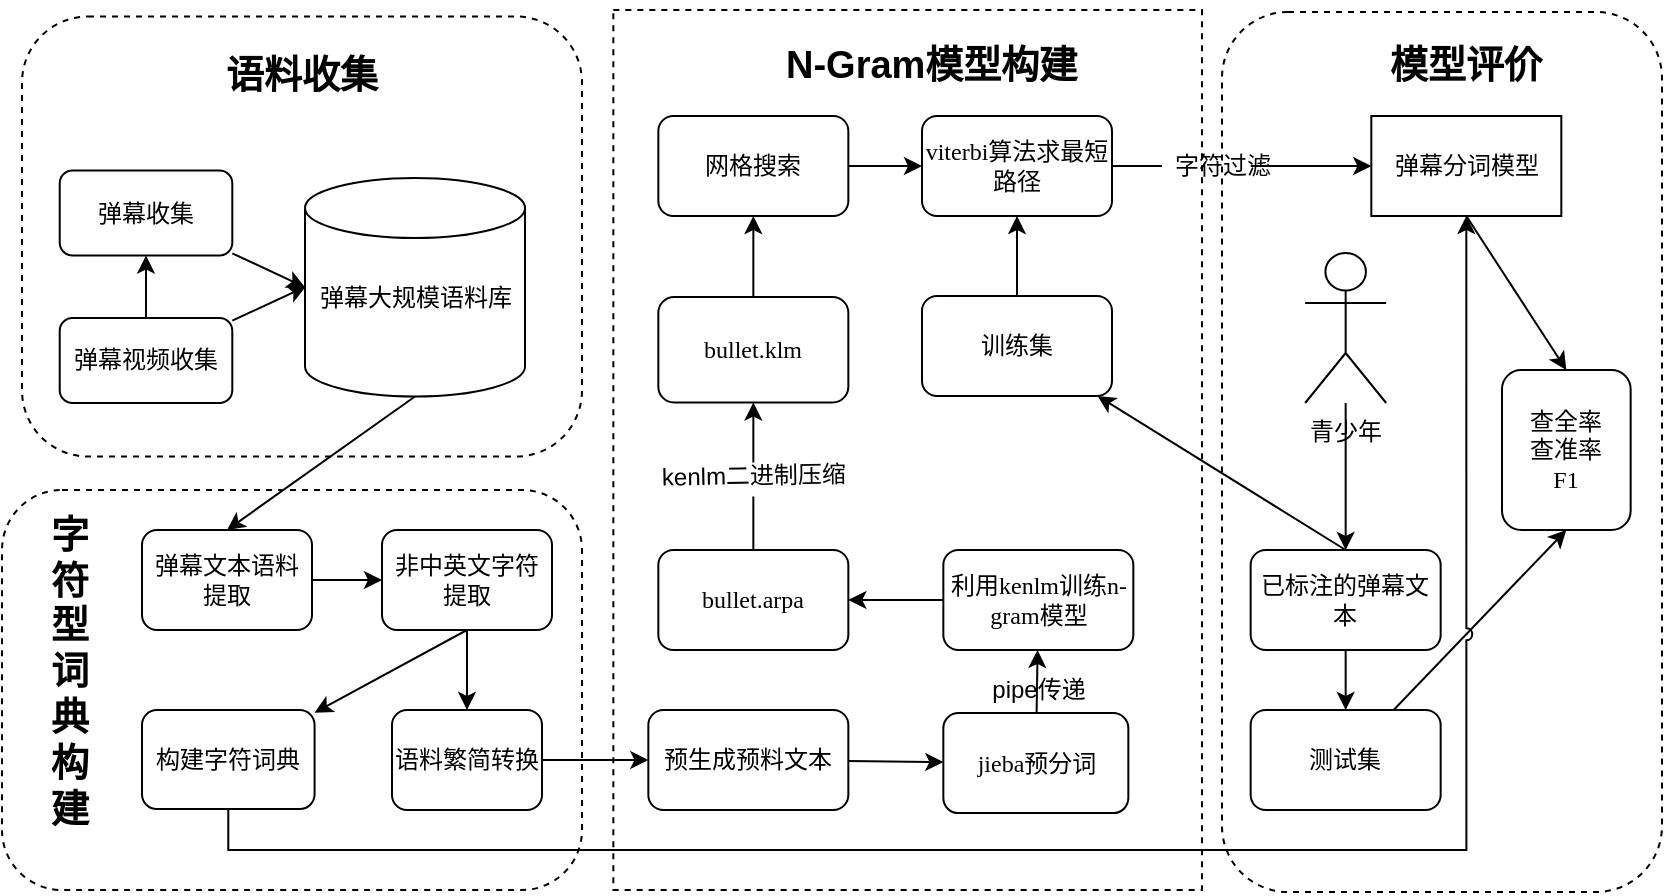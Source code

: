 <mxfile version="14.6.13" type="device"><diagram id="f97t4_woMF-mGAw-znER" name="第 1 页"><mxGraphModel dx="904" dy="567" grid="1" gridSize="10" guides="1" tooltips="1" connect="1" arrows="1" fold="1" page="1" pageScale="1" pageWidth="827" pageHeight="1169" math="0" shadow="0"><root><mxCell id="0"/><mxCell id="1" parent="0"/><mxCell id="I88J0ys4kbifwH7eSQ3S-60" value="" style="rounded=1;whiteSpace=wrap;html=1;fillColor=none;dashed=1;" parent="1" vertex="1"><mxGeometry x="660" y="71" width="220" height="440" as="geometry"/></mxCell><mxCell id="I88J0ys4kbifwH7eSQ3S-49" value="" style="rounded=1;whiteSpace=wrap;html=1;fillColor=none;dashed=1;" parent="1" vertex="1"><mxGeometry x="50" y="310" width="290" height="200" as="geometry"/></mxCell><mxCell id="I88J0ys4kbifwH7eSQ3S-47" value="" style="rounded=1;whiteSpace=wrap;html=1;fillColor=none;dashed=1;" parent="1" vertex="1"><mxGeometry x="60" y="73.25" width="280" height="220" as="geometry"/></mxCell><mxCell id="kdEfL1k53JhNIqCWkjUA-17" value="" style="rounded=0;whiteSpace=wrap;html=1;fillColor=none;dashed=1;" parent="1" vertex="1"><mxGeometry x="355.67" y="70" width="294.33" height="440" as="geometry"/></mxCell><mxCell id="kdEfL1k53JhNIqCWkjUA-6" value="" style="rounded=0;orthogonalLoop=1;jettySize=auto;html=1;" parent="1" source="kdEfL1k53JhNIqCWkjUA-2" target="kdEfL1k53JhNIqCWkjUA-5" edge="1"><mxGeometry relative="1" as="geometry"/></mxCell><mxCell id="kdEfL1k53JhNIqCWkjUA-2" value="预生成预料文本" style="rounded=1;whiteSpace=wrap;html=1;shadow=0;labelBackgroundColor=none;strokeWidth=1;fontFamily=Verdana;fontSize=12;align=center;" parent="1" vertex="1"><mxGeometry x="373.17" y="420" width="100" height="50" as="geometry"/></mxCell><mxCell id="I88J0ys4kbifwH7eSQ3S-15" value="" style="edgeStyle=none;rounded=0;orthogonalLoop=1;jettySize=auto;html=1;" parent="1" source="kdEfL1k53JhNIqCWkjUA-5" target="I88J0ys4kbifwH7eSQ3S-14" edge="1"><mxGeometry relative="1" as="geometry"/></mxCell><mxCell id="kdEfL1k53JhNIqCWkjUA-5" value="jieba预分词" style="rounded=1;whiteSpace=wrap;html=1;shadow=0;labelBackgroundColor=none;strokeWidth=1;fontFamily=Verdana;fontSize=12;align=center;" parent="1" vertex="1"><mxGeometry x="520.67" y="421.56" width="92.5" height="50" as="geometry"/></mxCell><mxCell id="kdEfL1k53JhNIqCWkjUA-16" value="&lt;div style=&quot;&quot;&gt;&lt;span&gt;N-Gram模型构建&lt;/span&gt;&lt;/div&gt;" style="text;html=1;strokeColor=none;fillColor=none;align=left;verticalAlign=middle;whiteSpace=wrap;rounded=0;dashed=1;fontStyle=1;fontSize=19;" parent="1" vertex="1"><mxGeometry x="440" y="81.5" width="150" height="32.25" as="geometry"/></mxCell><mxCell id="I88J0ys4kbifwH7eSQ3S-81" style="edgeStyle=none;rounded=0;orthogonalLoop=1;jettySize=auto;html=1;entryX=0;entryY=0.5;entryDx=0;entryDy=0;" parent="1" source="I88J0ys4kbifwH7eSQ3S-1" target="kdEfL1k53JhNIqCWkjUA-2" edge="1"><mxGeometry relative="1" as="geometry"/></mxCell><mxCell id="I88J0ys4kbifwH7eSQ3S-1" value="&lt;div&gt;语料繁简转换&lt;/div&gt;" style="rounded=1;whiteSpace=wrap;html=1;shadow=0;labelBackgroundColor=none;strokeWidth=1;fontFamily=Verdana;fontSize=12;align=center;" parent="1" vertex="1"><mxGeometry x="245" y="420" width="75" height="50" as="geometry"/></mxCell><mxCell id="I88J0ys4kbifwH7eSQ3S-11" value="" style="edgeStyle=none;rounded=0;orthogonalLoop=1;jettySize=auto;html=1;exitX=0.5;exitY=1;exitDx=0;exitDy=0;" parent="1" source="I88J0ys4kbifwH7eSQ3S-9" target="I88J0ys4kbifwH7eSQ3S-6" edge="1"><mxGeometry relative="1" as="geometry"/></mxCell><mxCell id="I88J0ys4kbifwH7eSQ3S-80" value="" style="edgeStyle=none;rounded=0;orthogonalLoop=1;jettySize=auto;html=1;" parent="1" source="I88J0ys4kbifwH7eSQ3S-9" target="I88J0ys4kbifwH7eSQ3S-1" edge="1"><mxGeometry relative="1" as="geometry"/></mxCell><mxCell id="I88J0ys4kbifwH7eSQ3S-9" value="非中英文字符提取" style="rounded=1;whiteSpace=wrap;html=1;shadow=0;labelBackgroundColor=none;strokeWidth=1;fontFamily=Verdana;fontSize=12;align=center;" parent="1" vertex="1"><mxGeometry x="240.0" y="330" width="85" height="50" as="geometry"/></mxCell><mxCell id="I88J0ys4kbifwH7eSQ3S-52" value="" style="edgeStyle=none;rounded=0;orthogonalLoop=1;jettySize=auto;html=1;" parent="1" source="I88J0ys4kbifwH7eSQ3S-14" target="I88J0ys4kbifwH7eSQ3S-51" edge="1"><mxGeometry relative="1" as="geometry"/></mxCell><mxCell id="I88J0ys4kbifwH7eSQ3S-14" value="利用kenlm训练n-gram模型" style="rounded=1;whiteSpace=wrap;html=1;shadow=0;labelBackgroundColor=none;strokeWidth=1;fontFamily=Verdana;fontSize=12;align=center;" parent="1" vertex="1"><mxGeometry x="520.67" y="340.0" width="95" height="50" as="geometry"/></mxCell><mxCell id="I88J0ys4kbifwH7eSQ3S-16" value="pipe传递" style="text;html=1;align=center;verticalAlign=middle;resizable=0;points=[];autosize=1;strokeColor=none;rotation=0;" parent="1" vertex="1"><mxGeometry x="538.17" y="400.0" width="60" height="20" as="geometry"/></mxCell><mxCell id="I88J0ys4kbifwH7eSQ3S-27" value="" style="edgeStyle=none;rounded=0;orthogonalLoop=1;jettySize=auto;html=1;" parent="1" source="I88J0ys4kbifwH7eSQ3S-18" target="I88J0ys4kbifwH7eSQ3S-26" edge="1"><mxGeometry relative="1" as="geometry"/></mxCell><mxCell id="I88J0ys4kbifwH7eSQ3S-18" value="bullet.klm" style="rounded=1;whiteSpace=wrap;html=1;shadow=0;labelBackgroundColor=none;strokeWidth=1;fontFamily=Verdana;fontSize=12;align=center;" parent="1" vertex="1"><mxGeometry x="378.17" y="213.5" width="95" height="52.75" as="geometry"/></mxCell><mxCell id="I88J0ys4kbifwH7eSQ3S-31" value="" style="edgeStyle=none;rounded=0;orthogonalLoop=1;jettySize=auto;html=1;" parent="1" source="I88J0ys4kbifwH7eSQ3S-26" target="I88J0ys4kbifwH7eSQ3S-30" edge="1"><mxGeometry relative="1" as="geometry"/></mxCell><mxCell id="I88J0ys4kbifwH7eSQ3S-26" value="网格搜索" style="rounded=1;whiteSpace=wrap;html=1;shadow=0;labelBackgroundColor=none;strokeWidth=1;fontFamily=Verdana;fontSize=12;align=center;" parent="1" vertex="1"><mxGeometry x="378.17" y="123" width="95" height="50" as="geometry"/></mxCell><mxCell id="I88J0ys4kbifwH7eSQ3S-62" value="" style="edgeStyle=none;rounded=0;orthogonalLoop=1;jettySize=auto;html=1;exitX=0.5;exitY=0;exitDx=0;exitDy=0;" parent="1" source="I88J0ys4kbifwH7eSQ3S-28" target="I88J0ys4kbifwH7eSQ3S-61" edge="1"><mxGeometry relative="1" as="geometry"><mxPoint x="690" y="230" as="sourcePoint"/></mxGeometry></mxCell><mxCell id="I88J0ys4kbifwH7eSQ3S-87" value="" style="edgeStyle=none;rounded=0;orthogonalLoop=1;jettySize=auto;html=1;" parent="1" source="I88J0ys4kbifwH7eSQ3S-28" target="I88J0ys4kbifwH7eSQ3S-63" edge="1"><mxGeometry relative="1" as="geometry"/></mxCell><mxCell id="I88J0ys4kbifwH7eSQ3S-28" value="已标注的弹幕文本" style="rounded=1;whiteSpace=wrap;html=1;shadow=0;labelBackgroundColor=none;strokeWidth=1;fontFamily=Verdana;fontSize=12;align=center;" parent="1" vertex="1"><mxGeometry x="674.33" y="340" width="95" height="50" as="geometry"/></mxCell><mxCell id="I88J0ys4kbifwH7eSQ3S-42" value="" style="edgeStyle=none;rounded=0;orthogonalLoop=1;jettySize=auto;html=1;startArrow=none;entryX=0;entryY=0.5;entryDx=0;entryDy=0;" parent="1" target="I88J0ys4kbifwH7eSQ3S-41" edge="1"><mxGeometry relative="1" as="geometry"><mxPoint x="674.33" y="148" as="sourcePoint"/><mxPoint x="674.33" y="140.931" as="targetPoint"/></mxGeometry></mxCell><mxCell id="I88J0ys4kbifwH7eSQ3S-30" value="viterbi算法求最短路径" style="rounded=1;whiteSpace=wrap;html=1;shadow=0;labelBackgroundColor=none;strokeWidth=1;fontFamily=Verdana;fontSize=12;align=center;" parent="1" vertex="1"><mxGeometry x="510.0" y="123" width="95" height="50" as="geometry"/></mxCell><mxCell id="I88J0ys4kbifwH7eSQ3S-79" value="" style="edgeStyle=none;rounded=0;orthogonalLoop=1;jettySize=auto;html=1;entryX=0.5;entryY=0;entryDx=0;entryDy=0;exitX=0.5;exitY=1;exitDx=0;exitDy=0;exitPerimeter=0;" parent="1" source="I88J0ys4kbifwH7eSQ3S-32" target="I88J0ys4kbifwH7eSQ3S-82" edge="1"><mxGeometry relative="1" as="geometry"/></mxCell><mxCell id="I88J0ys4kbifwH7eSQ3S-32" value="&lt;div style=&quot;font-family: &amp;#34;verdana&amp;#34;&quot;&gt;弹幕大规模语料库&lt;/div&gt;&lt;div style=&quot;font-family: &amp;#34;verdana&amp;#34;&quot;&gt;&lt;br&gt;&lt;/div&gt;" style="shape=cylinder3;whiteSpace=wrap;html=1;boundedLbl=1;backgroundOutline=1;size=15;" parent="1" vertex="1"><mxGeometry x="201.5" y="154" width="110" height="109.25" as="geometry"/></mxCell><mxCell id="I88J0ys4kbifwH7eSQ3S-67" value="" style="edgeStyle=none;rounded=0;orthogonalLoop=1;jettySize=auto;html=1;exitX=0.5;exitY=1;exitDx=0;exitDy=0;entryX=0.5;entryY=0;entryDx=0;entryDy=0;" parent="1" source="I88J0ys4kbifwH7eSQ3S-41" target="I88J0ys4kbifwH7eSQ3S-65" edge="1"><mxGeometry relative="1" as="geometry"><mxPoint x="839.33" y="257" as="targetPoint"/></mxGeometry></mxCell><mxCell id="I88J0ys4kbifwH7eSQ3S-41" value="弹幕分词模型" style="rounded=0;whiteSpace=wrap;html=1;shadow=0;labelBackgroundColor=none;strokeWidth=1;fontFamily=Verdana;fontSize=12;align=center;" parent="1" vertex="1"><mxGeometry x="734.66" y="123" width="95" height="50" as="geometry"/></mxCell><mxCell id="I88J0ys4kbifwH7eSQ3S-45" value="" style="edgeStyle=none;rounded=0;orthogonalLoop=1;jettySize=auto;html=1;" parent="1" source="I88J0ys4kbifwH7eSQ3S-43" target="I88J0ys4kbifwH7eSQ3S-44" edge="1"><mxGeometry relative="1" as="geometry"/></mxCell><mxCell id="I88J0ys4kbifwH7eSQ3S-71" value="" style="edgeStyle=none;rounded=0;orthogonalLoop=1;jettySize=auto;html=1;" parent="1" source="I88J0ys4kbifwH7eSQ3S-43" edge="1"><mxGeometry relative="1" as="geometry"><mxPoint x="202" y="208.25" as="targetPoint"/></mxGeometry></mxCell><mxCell id="I88J0ys4kbifwH7eSQ3S-43" value="弹幕视频收集" style="rounded=1;whiteSpace=wrap;html=1;" parent="1" vertex="1"><mxGeometry x="78.86" y="224" width="86.29" height="42.5" as="geometry"/></mxCell><mxCell id="I88J0ys4kbifwH7eSQ3S-48" value="" style="edgeStyle=none;rounded=0;orthogonalLoop=1;jettySize=auto;html=1;entryX=0;entryY=0.5;entryDx=0;entryDy=0;entryPerimeter=0;" parent="1" source="I88J0ys4kbifwH7eSQ3S-44" target="I88J0ys4kbifwH7eSQ3S-32" edge="1"><mxGeometry relative="1" as="geometry"/></mxCell><mxCell id="I88J0ys4kbifwH7eSQ3S-44" value="弹幕收集" style="rounded=1;whiteSpace=wrap;html=1;" parent="1" vertex="1"><mxGeometry x="78.86" y="150.25" width="86.29" height="42.5" as="geometry"/></mxCell><mxCell id="I88J0ys4kbifwH7eSQ3S-50" value="语料收集" style="text;html=1;strokeColor=none;fillColor=none;align=center;verticalAlign=middle;whiteSpace=wrap;rounded=0;dashed=1;fontStyle=1;fontSize=19;spacing=9;spacingTop=1;" parent="1" vertex="1"><mxGeometry x="115" y="84.75" width="170" height="34.5" as="geometry"/></mxCell><mxCell id="I88J0ys4kbifwH7eSQ3S-74" value="" style="edgeStyle=none;rounded=0;orthogonalLoop=1;jettySize=auto;html=1;startArrow=none;" parent="1" target="I88J0ys4kbifwH7eSQ3S-18" edge="1"><mxGeometry relative="1" as="geometry"><mxPoint x="425.67" y="296.248" as="sourcePoint"/></mxGeometry></mxCell><mxCell id="I88J0ys4kbifwH7eSQ3S-51" value="bullet.arpa" style="rounded=1;whiteSpace=wrap;html=1;shadow=0;labelBackgroundColor=none;strokeWidth=1;fontFamily=Verdana;fontSize=12;align=center;" parent="1" vertex="1"><mxGeometry x="378.17" y="340.0" width="95" height="50" as="geometry"/></mxCell><mxCell id="I88J0ys4kbifwH7eSQ3S-58" value="字符型词典构建" style="text;html=1;strokeColor=none;fillColor=none;align=center;verticalAlign=middle;whiteSpace=wrap;rounded=0;dashed=1;fontStyle=1;fontSize=19;" parent="1" vertex="1"><mxGeometry x="68.86" y="390" width="30" height="21.12" as="geometry"/></mxCell><mxCell id="I88J0ys4kbifwH7eSQ3S-75" value="" style="edgeStyle=none;rounded=0;orthogonalLoop=1;jettySize=auto;html=1;" parent="1" source="I88J0ys4kbifwH7eSQ3S-61" target="I88J0ys4kbifwH7eSQ3S-30" edge="1"><mxGeometry relative="1" as="geometry"/></mxCell><mxCell id="I88J0ys4kbifwH7eSQ3S-61" value="训练集" style="rounded=1;whiteSpace=wrap;html=1;shadow=0;labelBackgroundColor=none;strokeWidth=1;fontFamily=Verdana;fontSize=12;align=center;" parent="1" vertex="1"><mxGeometry x="510.0" y="213" width="95" height="50" as="geometry"/></mxCell><mxCell id="I88J0ys4kbifwH7eSQ3S-66" value="" style="edgeStyle=none;rounded=0;orthogonalLoop=1;jettySize=auto;html=1;entryX=0.5;entryY=1;entryDx=0;entryDy=0;" parent="1" source="I88J0ys4kbifwH7eSQ3S-63" target="I88J0ys4kbifwH7eSQ3S-65" edge="1"><mxGeometry relative="1" as="geometry"><mxPoint x="794.33" y="260" as="targetPoint"/></mxGeometry></mxCell><mxCell id="I88J0ys4kbifwH7eSQ3S-63" value="测试集" style="rounded=1;whiteSpace=wrap;html=1;shadow=0;labelBackgroundColor=none;strokeWidth=1;fontFamily=Verdana;fontSize=12;align=center;" parent="1" vertex="1"><mxGeometry x="674.33" y="420" width="95" height="50" as="geometry"/></mxCell><mxCell id="I88J0ys4kbifwH7eSQ3S-65" value="查全率&lt;br&gt;查准率&lt;br&gt;F1" style="rounded=1;whiteSpace=wrap;html=1;shadow=0;labelBackgroundColor=none;strokeWidth=1;fontFamily=Verdana;fontSize=12;align=center;" parent="1" vertex="1"><mxGeometry x="800" y="250" width="64.33" height="80" as="geometry"/></mxCell><mxCell id="I88J0ys4kbifwH7eSQ3S-68" value="模型评价" style="text;html=1;strokeColor=none;fillColor=none;align=center;verticalAlign=middle;whiteSpace=wrap;rounded=0;dashed=1;fontStyle=1;fontSize=19;" parent="1" vertex="1"><mxGeometry x="717.16" y="65.88" width="130" height="63.5" as="geometry"/></mxCell><mxCell id="BvF5S5z5mRzVUIefApu6-4" value="" style="edgeStyle=orthogonalEdgeStyle;rounded=0;orthogonalLoop=1;jettySize=auto;html=1;entryX=0.5;entryY=1;entryDx=0;entryDy=0;jumpStyle=arc;" edge="1" parent="1" source="I88J0ys4kbifwH7eSQ3S-6" target="I88J0ys4kbifwH7eSQ3S-41"><mxGeometry relative="1" as="geometry"><mxPoint x="163.145" y="549.56" as="targetPoint"/><Array as="points"><mxPoint x="163" y="490"/><mxPoint x="782" y="490"/></Array></mxGeometry></mxCell><mxCell id="I88J0ys4kbifwH7eSQ3S-6" value="构建字符词典" style="rounded=1;whiteSpace=wrap;html=1;" parent="1" vertex="1"><mxGeometry x="120" y="420" width="86.29" height="49.56" as="geometry"/></mxCell><mxCell id="I88J0ys4kbifwH7eSQ3S-13" value="字符过滤" style="text;html=1;align=center;verticalAlign=middle;resizable=0;points=[];autosize=1;strokeColor=none;" parent="1" vertex="1"><mxGeometry x="630.0" y="138" width="60" height="20" as="geometry"/></mxCell><mxCell id="I88J0ys4kbifwH7eSQ3S-76" value="" style="edgeStyle=none;rounded=0;orthogonalLoop=1;jettySize=auto;html=1;endArrow=none;" parent="1" source="I88J0ys4kbifwH7eSQ3S-30" target="I88J0ys4kbifwH7eSQ3S-13" edge="1"><mxGeometry relative="1" as="geometry"><mxPoint x="605" y="145.944" as="sourcePoint"/><mxPoint x="690" y="144.056" as="targetPoint"/></mxGeometry></mxCell><mxCell id="I88J0ys4kbifwH7eSQ3S-54" value="kenlm二进制压缩" style="text;html=1;strokeColor=none;fillColor=none;align=center;verticalAlign=middle;whiteSpace=wrap;rounded=0;glass=0;rotation=-1;" parent="1" vertex="1"><mxGeometry x="365.67" y="293.25" width="120" height="20" as="geometry"/></mxCell><mxCell id="I88J0ys4kbifwH7eSQ3S-77" value="" style="edgeStyle=none;rounded=0;orthogonalLoop=1;jettySize=auto;html=1;endArrow=none;" parent="1" source="I88J0ys4kbifwH7eSQ3S-51" target="I88J0ys4kbifwH7eSQ3S-54" edge="1"><mxGeometry relative="1" as="geometry"><mxPoint x="425.67" y="340" as="sourcePoint"/><mxPoint x="425.67" y="263.25" as="targetPoint"/></mxGeometry></mxCell><mxCell id="I88J0ys4kbifwH7eSQ3S-83" value="" style="edgeStyle=none;rounded=0;orthogonalLoop=1;jettySize=auto;html=1;" parent="1" source="I88J0ys4kbifwH7eSQ3S-82" target="I88J0ys4kbifwH7eSQ3S-9" edge="1"><mxGeometry relative="1" as="geometry"/></mxCell><mxCell id="I88J0ys4kbifwH7eSQ3S-82" value="弹幕文本语料提取" style="rounded=1;whiteSpace=wrap;html=1;shadow=0;labelBackgroundColor=none;strokeWidth=1;fontFamily=Verdana;fontSize=12;align=center;" parent="1" vertex="1"><mxGeometry x="120.0" y="330" width="85" height="50" as="geometry"/></mxCell><mxCell id="I88J0ys4kbifwH7eSQ3S-86" value="" style="edgeStyle=none;rounded=0;orthogonalLoop=1;jettySize=auto;html=1;entryX=0.5;entryY=0;entryDx=0;entryDy=0;" parent="1" source="I88J0ys4kbifwH7eSQ3S-84" target="I88J0ys4kbifwH7eSQ3S-28" edge="1"><mxGeometry relative="1" as="geometry"><mxPoint x="730.33" y="310" as="targetPoint"/></mxGeometry></mxCell><mxCell id="I88J0ys4kbifwH7eSQ3S-84" value="青少年" style="shape=umlActor;verticalLabelPosition=bottom;verticalAlign=top;html=1;outlineConnect=0;rounded=0;glass=0;align=left;" parent="1" vertex="1"><mxGeometry x="701.58" y="191.5" width="40.5" height="75" as="geometry"/></mxCell></root></mxGraphModel></diagram></mxfile>